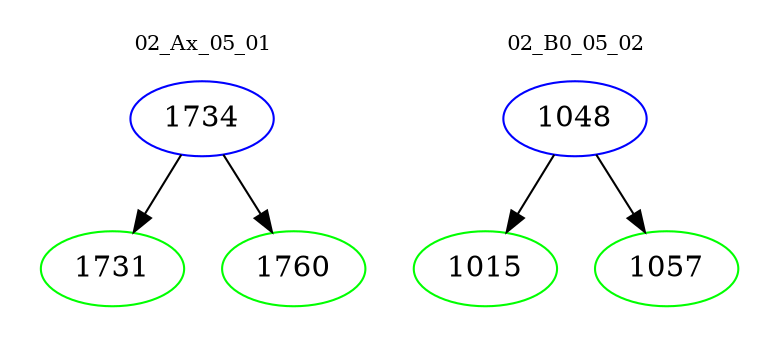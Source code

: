 digraph{
subgraph cluster_0 {
color = white
label = "02_Ax_05_01";
fontsize=10;
T0_1734 [label="1734", color="blue"]
T0_1734 -> T0_1731 [color="black"]
T0_1731 [label="1731", color="green"]
T0_1734 -> T0_1760 [color="black"]
T0_1760 [label="1760", color="green"]
}
subgraph cluster_1 {
color = white
label = "02_B0_05_02";
fontsize=10;
T1_1048 [label="1048", color="blue"]
T1_1048 -> T1_1015 [color="black"]
T1_1015 [label="1015", color="green"]
T1_1048 -> T1_1057 [color="black"]
T1_1057 [label="1057", color="green"]
}
}
